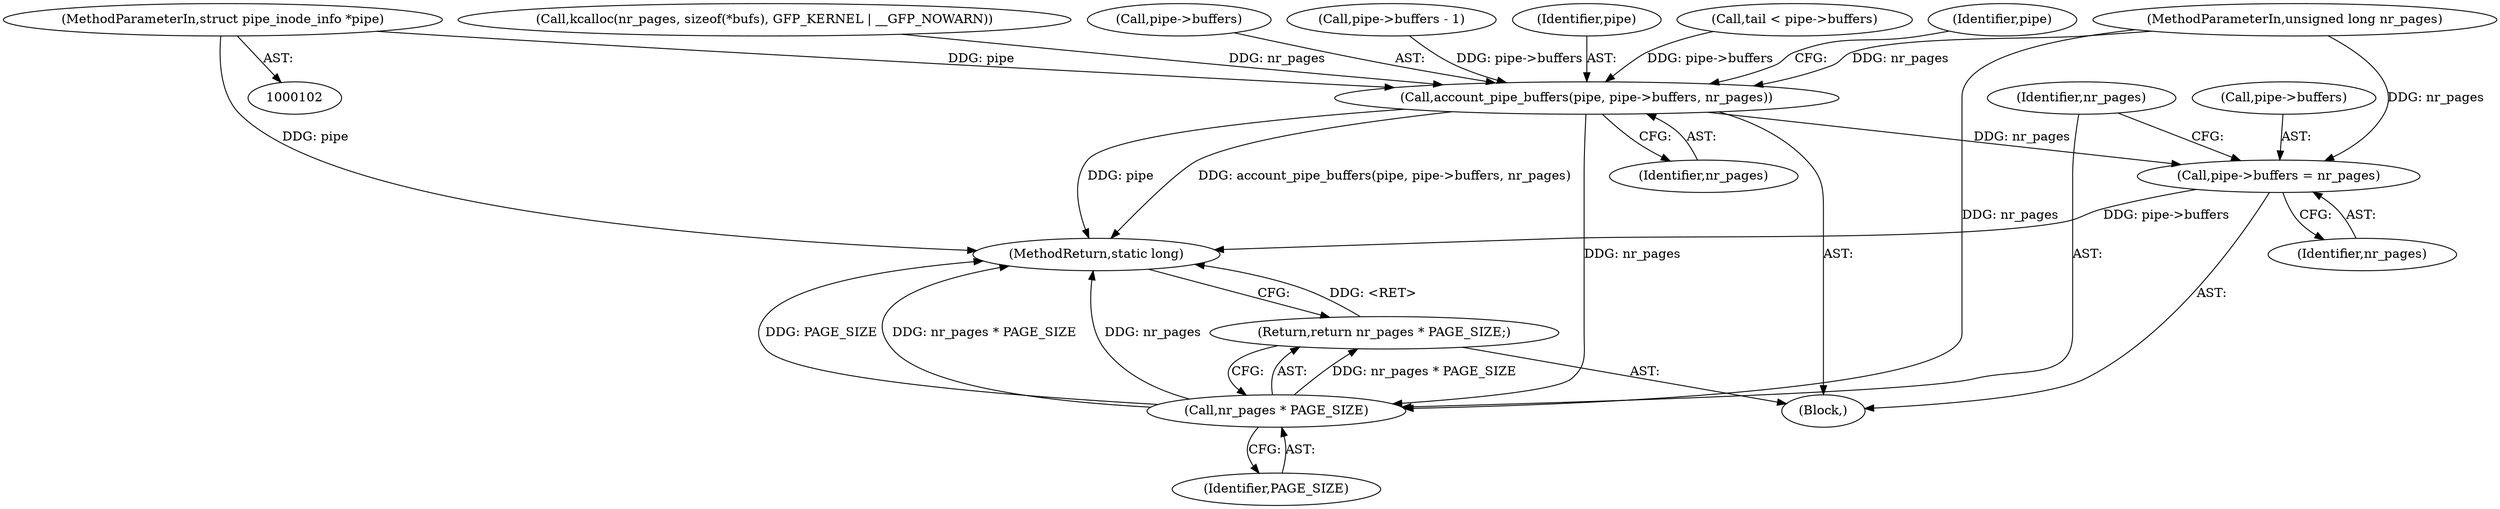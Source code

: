 digraph "0_linux_759c01142a5d0f364a462346168a56de28a80f52_2@pointer" {
"1000103" [label="(MethodParameterIn,struct pipe_inode_info *pipe)"];
"1000201" [label="(Call,account_pipe_buffers(pipe, pipe->buffers, nr_pages))"];
"1000221" [label="(Call,pipe->buffers = nr_pages)"];
"1000227" [label="(Call,nr_pages * PAGE_SIZE)"];
"1000226" [label="(Return,return nr_pages * PAGE_SIZE;)"];
"1000161" [label="(Call,pipe->buffers - 1)"];
"1000229" [label="(Identifier,PAGE_SIZE)"];
"1000230" [label="(MethodReturn,static long)"];
"1000202" [label="(Identifier,pipe)"];
"1000221" [label="(Call,pipe->buffers = nr_pages)"];
"1000228" [label="(Identifier,nr_pages)"];
"1000150" [label="(Call,tail < pipe->buffers)"];
"1000226" [label="(Return,return nr_pages * PAGE_SIZE;)"];
"1000104" [label="(MethodParameterIn,unsigned long nr_pages)"];
"1000105" [label="(Block,)"];
"1000206" [label="(Identifier,nr_pages)"];
"1000103" [label="(MethodParameterIn,struct pipe_inode_info *pipe)"];
"1000201" [label="(Call,account_pipe_buffers(pipe, pipe->buffers, nr_pages))"];
"1000225" [label="(Identifier,nr_pages)"];
"1000209" [label="(Identifier,pipe)"];
"1000227" [label="(Call,nr_pages * PAGE_SIZE)"];
"1000118" [label="(Call,kcalloc(nr_pages, sizeof(*bufs), GFP_KERNEL | __GFP_NOWARN))"];
"1000222" [label="(Call,pipe->buffers)"];
"1000203" [label="(Call,pipe->buffers)"];
"1000103" -> "1000102"  [label="AST: "];
"1000103" -> "1000230"  [label="DDG: pipe"];
"1000103" -> "1000201"  [label="DDG: pipe"];
"1000201" -> "1000105"  [label="AST: "];
"1000201" -> "1000206"  [label="CFG: "];
"1000202" -> "1000201"  [label="AST: "];
"1000203" -> "1000201"  [label="AST: "];
"1000206" -> "1000201"  [label="AST: "];
"1000209" -> "1000201"  [label="CFG: "];
"1000201" -> "1000230"  [label="DDG: account_pipe_buffers(pipe, pipe->buffers, nr_pages)"];
"1000201" -> "1000230"  [label="DDG: pipe"];
"1000150" -> "1000201"  [label="DDG: pipe->buffers"];
"1000161" -> "1000201"  [label="DDG: pipe->buffers"];
"1000118" -> "1000201"  [label="DDG: nr_pages"];
"1000104" -> "1000201"  [label="DDG: nr_pages"];
"1000201" -> "1000221"  [label="DDG: nr_pages"];
"1000201" -> "1000227"  [label="DDG: nr_pages"];
"1000221" -> "1000105"  [label="AST: "];
"1000221" -> "1000225"  [label="CFG: "];
"1000222" -> "1000221"  [label="AST: "];
"1000225" -> "1000221"  [label="AST: "];
"1000228" -> "1000221"  [label="CFG: "];
"1000221" -> "1000230"  [label="DDG: pipe->buffers"];
"1000104" -> "1000221"  [label="DDG: nr_pages"];
"1000227" -> "1000226"  [label="AST: "];
"1000227" -> "1000229"  [label="CFG: "];
"1000228" -> "1000227"  [label="AST: "];
"1000229" -> "1000227"  [label="AST: "];
"1000226" -> "1000227"  [label="CFG: "];
"1000227" -> "1000230"  [label="DDG: nr_pages * PAGE_SIZE"];
"1000227" -> "1000230"  [label="DDG: nr_pages"];
"1000227" -> "1000230"  [label="DDG: PAGE_SIZE"];
"1000227" -> "1000226"  [label="DDG: nr_pages * PAGE_SIZE"];
"1000104" -> "1000227"  [label="DDG: nr_pages"];
"1000226" -> "1000105"  [label="AST: "];
"1000230" -> "1000226"  [label="CFG: "];
"1000226" -> "1000230"  [label="DDG: <RET>"];
}
